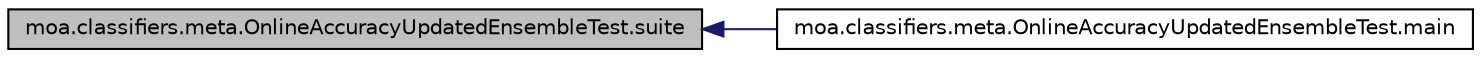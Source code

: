 digraph G
{
  edge [fontname="Helvetica",fontsize="10",labelfontname="Helvetica",labelfontsize="10"];
  node [fontname="Helvetica",fontsize="10",shape=record];
  rankdir=LR;
  Node1 [label="moa.classifiers.meta.OnlineAccuracyUpdatedEnsembleTest.suite",height=0.2,width=0.4,color="black", fillcolor="grey75", style="filled" fontcolor="black"];
  Node1 -> Node2 [dir=back,color="midnightblue",fontsize="10",style="solid",fontname="Helvetica"];
  Node2 [label="moa.classifiers.meta.OnlineAccuracyUpdatedEnsembleTest.main",height=0.2,width=0.4,color="black", fillcolor="white", style="filled",URL="$classmoa_1_1classifiers_1_1meta_1_1OnlineAccuracyUpdatedEnsembleTest.html#a7a124a21a4748f19dcacfe4aa22c88e5",tooltip="Runs the test from commandline."];
}
